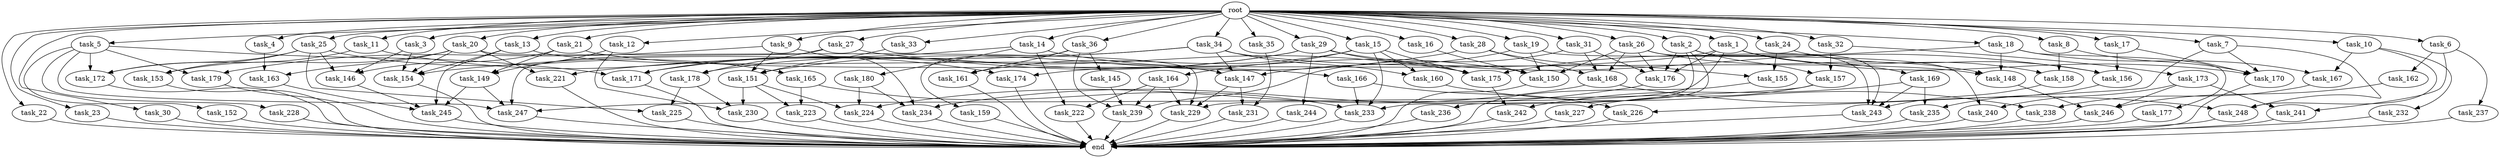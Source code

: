 digraph G {
  root [size="0.000000"];
  task_1 [size="2.048000"];
  task_2 [size="2.048000"];
  task_3 [size="2.048000"];
  task_4 [size="2.048000"];
  task_5 [size="2.048000"];
  task_6 [size="2.048000"];
  task_7 [size="2.048000"];
  task_8 [size="2.048000"];
  task_9 [size="2.048000"];
  task_10 [size="2.048000"];
  task_11 [size="2.048000"];
  task_12 [size="2.048000"];
  task_13 [size="2.048000"];
  task_14 [size="2.048000"];
  task_15 [size="2.048000"];
  task_16 [size="2.048000"];
  task_17 [size="2.048000"];
  task_18 [size="2.048000"];
  task_19 [size="2.048000"];
  task_20 [size="2.048000"];
  task_21 [size="2.048000"];
  task_22 [size="2.048000"];
  task_23 [size="2.048000"];
  task_24 [size="2.048000"];
  task_25 [size="2.048000"];
  task_26 [size="2.048000"];
  task_27 [size="2.048000"];
  task_28 [size="2.048000"];
  task_29 [size="2.048000"];
  task_30 [size="2.048000"];
  task_31 [size="2.048000"];
  task_32 [size="2.048000"];
  task_33 [size="2.048000"];
  task_34 [size="2.048000"];
  task_35 [size="2.048000"];
  task_36 [size="2.048000"];
  task_145 [size="68719476.736000"];
  task_146 [size="498216206.336000"];
  task_147 [size="2834678415.360000"];
  task_148 [size="2095944040.448000"];
  task_149 [size="223338299.392000"];
  task_150 [size="2834678415.360000"];
  task_151 [size="3092376453.120000"];
  task_152 [size="429496729.600000"];
  task_153 [size="1116691496.960000"];
  task_154 [size="3556232921.088000"];
  task_155 [size="2147483648.000000"];
  task_156 [size="2370821947.392000"];
  task_157 [size="2783138807.808000"];
  task_158 [size="2010044694.528000"];
  task_159 [size="68719476.736000"];
  task_160 [size="1271310319.616000"];
  task_161 [size="498216206.336000"];
  task_162 [size="154618822.656000"];
  task_163 [size="2559800508.416000"];
  task_164 [size="429496729.600000"];
  task_165 [size="274877906.944000"];
  task_166 [size="68719476.736000"];
  task_167 [size="1546188226.560000"];
  task_168 [size="4535485464.576000"];
  task_169 [size="618475290.624000"];
  task_170 [size="3951369912.320000"];
  task_171 [size="2920577761.280000"];
  task_172 [size="979252543.488000"];
  task_173 [size="1391569403.904000"];
  task_174 [size="893353197.568000"];
  task_175 [size="1958505086.976000"];
  task_176 [size="4827543240.704000"];
  task_177 [size="154618822.656000"];
  task_178 [size="1374389534.720000"];
  task_179 [size="1529008357.376000"];
  task_180 [size="1391569403.904000"];
  task_221 [size="1683627180.032000"];
  task_222 [size="2010044694.528000"];
  task_223 [size="1872605741.056000"];
  task_224 [size="2714419331.072000"];
  task_225 [size="549755813.888000"];
  task_226 [size="1374389534.720000"];
  task_227 [size="618475290.624000"];
  task_228 [size="429496729.600000"];
  task_229 [size="2147483648.000000"];
  task_230 [size="2147483648.000000"];
  task_231 [size="910533066.752000"];
  task_232 [size="1391569403.904000"];
  task_233 [size="2250562863.104000"];
  task_234 [size="2783138807.808000"];
  task_235 [size="2559800508.416000"];
  task_236 [size="1391569403.904000"];
  task_237 [size="154618822.656000"];
  task_238 [size="1460288880.640000"];
  task_239 [size="2680059592.704000"];
  task_240 [size="1374389534.720000"];
  task_241 [size="1254130450.432000"];
  task_242 [size="2559800508.416000"];
  task_243 [size="3487513444.352000"];
  task_244 [size="1099511627.776000"];
  task_245 [size="4982162063.360000"];
  task_246 [size="2336462209.024000"];
  task_247 [size="3040836845.568000"];
  task_248 [size="2645699854.336000"];
  end [size="0.000000"];

  root -> task_1 [size="1.000000"];
  root -> task_2 [size="1.000000"];
  root -> task_3 [size="1.000000"];
  root -> task_4 [size="1.000000"];
  root -> task_5 [size="1.000000"];
  root -> task_6 [size="1.000000"];
  root -> task_7 [size="1.000000"];
  root -> task_8 [size="1.000000"];
  root -> task_9 [size="1.000000"];
  root -> task_10 [size="1.000000"];
  root -> task_11 [size="1.000000"];
  root -> task_12 [size="1.000000"];
  root -> task_13 [size="1.000000"];
  root -> task_14 [size="1.000000"];
  root -> task_15 [size="1.000000"];
  root -> task_16 [size="1.000000"];
  root -> task_17 [size="1.000000"];
  root -> task_18 [size="1.000000"];
  root -> task_19 [size="1.000000"];
  root -> task_20 [size="1.000000"];
  root -> task_21 [size="1.000000"];
  root -> task_22 [size="1.000000"];
  root -> task_23 [size="1.000000"];
  root -> task_24 [size="1.000000"];
  root -> task_25 [size="1.000000"];
  root -> task_26 [size="1.000000"];
  root -> task_27 [size="1.000000"];
  root -> task_28 [size="1.000000"];
  root -> task_29 [size="1.000000"];
  root -> task_30 [size="1.000000"];
  root -> task_31 [size="1.000000"];
  root -> task_32 [size="1.000000"];
  root -> task_33 [size="1.000000"];
  root -> task_34 [size="1.000000"];
  root -> task_35 [size="1.000000"];
  root -> task_36 [size="1.000000"];
  task_1 -> task_158 [size="301989888.000000"];
  task_1 -> task_169 [size="301989888.000000"];
  task_1 -> task_170 [size="301989888.000000"];
  task_1 -> task_174 [size="301989888.000000"];
  task_1 -> task_176 [size="301989888.000000"];
  task_1 -> task_229 [size="301989888.000000"];
  task_2 -> task_157 [size="679477248.000000"];
  task_2 -> task_176 [size="679477248.000000"];
  task_2 -> task_233 [size="679477248.000000"];
  task_2 -> task_236 [size="679477248.000000"];
  task_2 -> task_243 [size="679477248.000000"];
  task_3 -> task_146 [size="75497472.000000"];
  task_3 -> task_154 [size="75497472.000000"];
  task_4 -> task_163 [size="838860800.000000"];
  task_5 -> task_152 [size="209715200.000000"];
  task_5 -> task_171 [size="209715200.000000"];
  task_5 -> task_172 [size="209715200.000000"];
  task_5 -> task_179 [size="209715200.000000"];
  task_5 -> task_228 [size="209715200.000000"];
  task_5 -> task_247 [size="209715200.000000"];
  task_6 -> task_162 [size="75497472.000000"];
  task_6 -> task_237 [size="75497472.000000"];
  task_6 -> task_241 [size="75497472.000000"];
  task_7 -> task_170 [size="536870912.000000"];
  task_7 -> task_226 [size="536870912.000000"];
  task_7 -> task_248 [size="536870912.000000"];
  task_8 -> task_158 [size="679477248.000000"];
  task_8 -> task_170 [size="679477248.000000"];
  task_9 -> task_151 [size="536870912.000000"];
  task_9 -> task_179 [size="536870912.000000"];
  task_9 -> task_234 [size="536870912.000000"];
  task_10 -> task_167 [size="679477248.000000"];
  task_10 -> task_232 [size="679477248.000000"];
  task_10 -> task_248 [size="679477248.000000"];
  task_11 -> task_172 [size="134217728.000000"];
  task_11 -> task_174 [size="134217728.000000"];
  task_12 -> task_149 [size="75497472.000000"];
  task_12 -> task_230 [size="75497472.000000"];
  task_13 -> task_147 [size="838860800.000000"];
  task_13 -> task_154 [size="838860800.000000"];
  task_13 -> task_245 [size="838860800.000000"];
  task_14 -> task_150 [size="679477248.000000"];
  task_14 -> task_171 [size="679477248.000000"];
  task_14 -> task_180 [size="679477248.000000"];
  task_14 -> task_222 [size="679477248.000000"];
  task_15 -> task_160 [size="209715200.000000"];
  task_15 -> task_161 [size="209715200.000000"];
  task_15 -> task_164 [size="209715200.000000"];
  task_15 -> task_175 [size="209715200.000000"];
  task_15 -> task_233 [size="209715200.000000"];
  task_16 -> task_150 [size="33554432.000000"];
  task_17 -> task_156 [size="411041792.000000"];
  task_17 -> task_170 [size="411041792.000000"];
  task_18 -> task_148 [size="75497472.000000"];
  task_18 -> task_167 [size="75497472.000000"];
  task_18 -> task_175 [size="75497472.000000"];
  task_18 -> task_177 [size="75497472.000000"];
  task_19 -> task_147 [size="134217728.000000"];
  task_19 -> task_150 [size="134217728.000000"];
  task_19 -> task_240 [size="134217728.000000"];
  task_20 -> task_153 [size="411041792.000000"];
  task_20 -> task_154 [size="411041792.000000"];
  task_20 -> task_163 [size="411041792.000000"];
  task_20 -> task_221 [size="411041792.000000"];
  task_20 -> task_229 [size="411041792.000000"];
  task_21 -> task_146 [size="33554432.000000"];
  task_21 -> task_149 [size="33554432.000000"];
  task_21 -> task_166 [size="33554432.000000"];
  task_22 -> end [size="1.000000"];
  task_23 -> end [size="1.000000"];
  task_24 -> task_155 [size="209715200.000000"];
  task_24 -> task_156 [size="209715200.000000"];
  task_25 -> task_146 [size="134217728.000000"];
  task_25 -> task_153 [size="134217728.000000"];
  task_25 -> task_165 [size="134217728.000000"];
  task_25 -> task_172 [size="134217728.000000"];
  task_25 -> task_225 [size="134217728.000000"];
  task_26 -> task_148 [size="536870912.000000"];
  task_26 -> task_150 [size="536870912.000000"];
  task_26 -> task_168 [size="536870912.000000"];
  task_26 -> task_176 [size="536870912.000000"];
  task_26 -> task_243 [size="536870912.000000"];
  task_27 -> task_175 [size="134217728.000000"];
  task_27 -> task_178 [size="134217728.000000"];
  task_27 -> task_247 [size="134217728.000000"];
  task_28 -> task_151 [size="838860800.000000"];
  task_28 -> task_155 [size="838860800.000000"];
  task_28 -> task_168 [size="838860800.000000"];
  task_29 -> task_156 [size="536870912.000000"];
  task_29 -> task_171 [size="536870912.000000"];
  task_29 -> task_175 [size="536870912.000000"];
  task_29 -> task_178 [size="536870912.000000"];
  task_29 -> task_244 [size="536870912.000000"];
  task_30 -> end [size="1.000000"];
  task_31 -> task_168 [size="838860800.000000"];
  task_31 -> task_176 [size="838860800.000000"];
  task_31 -> task_239 [size="838860800.000000"];
  task_32 -> task_157 [size="679477248.000000"];
  task_32 -> task_173 [size="679477248.000000"];
  task_33 -> task_151 [size="134217728.000000"];
  task_34 -> task_147 [size="411041792.000000"];
  task_34 -> task_148 [size="411041792.000000"];
  task_34 -> task_154 [size="411041792.000000"];
  task_34 -> task_160 [size="411041792.000000"];
  task_34 -> task_221 [size="411041792.000000"];
  task_35 -> task_231 [size="411041792.000000"];
  task_36 -> task_145 [size="33554432.000000"];
  task_36 -> task_159 [size="33554432.000000"];
  task_36 -> task_161 [size="33554432.000000"];
  task_36 -> task_239 [size="33554432.000000"];
  task_145 -> task_239 [size="134217728.000000"];
  task_146 -> task_245 [size="679477248.000000"];
  task_147 -> task_229 [size="33554432.000000"];
  task_147 -> task_231 [size="33554432.000000"];
  task_148 -> task_246 [size="301989888.000000"];
  task_149 -> task_245 [size="838860800.000000"];
  task_149 -> task_247 [size="838860800.000000"];
  task_150 -> end [size="1.000000"];
  task_151 -> task_223 [size="838860800.000000"];
  task_151 -> task_224 [size="838860800.000000"];
  task_151 -> task_230 [size="838860800.000000"];
  task_152 -> end [size="1.000000"];
  task_153 -> end [size="1.000000"];
  task_154 -> end [size="1.000000"];
  task_155 -> end [size="1.000000"];
  task_156 -> task_235 [size="838860800.000000"];
  task_157 -> task_227 [size="301989888.000000"];
  task_157 -> task_247 [size="301989888.000000"];
  task_158 -> task_243 [size="75497472.000000"];
  task_159 -> end [size="1.000000"];
  task_160 -> task_238 [size="679477248.000000"];
  task_161 -> end [size="1.000000"];
  task_162 -> task_246 [size="301989888.000000"];
  task_163 -> task_245 [size="75497472.000000"];
  task_164 -> task_222 [size="301989888.000000"];
  task_164 -> task_229 [size="301989888.000000"];
  task_164 -> task_239 [size="301989888.000000"];
  task_165 -> task_223 [size="75497472.000000"];
  task_165 -> task_233 [size="75497472.000000"];
  task_166 -> task_226 [size="134217728.000000"];
  task_166 -> task_233 [size="134217728.000000"];
  task_167 -> task_238 [size="33554432.000000"];
  task_168 -> task_224 [size="75497472.000000"];
  task_168 -> task_248 [size="75497472.000000"];
  task_169 -> task_235 [size="411041792.000000"];
  task_169 -> task_242 [size="411041792.000000"];
  task_169 -> task_243 [size="411041792.000000"];
  task_170 -> end [size="1.000000"];
  task_171 -> end [size="1.000000"];
  task_172 -> end [size="1.000000"];
  task_173 -> task_240 [size="536870912.000000"];
  task_173 -> task_241 [size="536870912.000000"];
  task_173 -> task_246 [size="536870912.000000"];
  task_174 -> end [size="1.000000"];
  task_175 -> task_242 [size="838860800.000000"];
  task_176 -> task_234 [size="411041792.000000"];
  task_177 -> end [size="1.000000"];
  task_178 -> task_225 [size="134217728.000000"];
  task_178 -> task_230 [size="134217728.000000"];
  task_179 -> end [size="1.000000"];
  task_180 -> task_224 [size="411041792.000000"];
  task_180 -> task_234 [size="411041792.000000"];
  task_221 -> end [size="1.000000"];
  task_222 -> end [size="1.000000"];
  task_223 -> end [size="1.000000"];
  task_224 -> end [size="1.000000"];
  task_225 -> end [size="1.000000"];
  task_226 -> end [size="1.000000"];
  task_227 -> end [size="1.000000"];
  task_228 -> end [size="1.000000"];
  task_229 -> end [size="1.000000"];
  task_230 -> end [size="1.000000"];
  task_231 -> end [size="1.000000"];
  task_232 -> end [size="1.000000"];
  task_233 -> end [size="1.000000"];
  task_234 -> end [size="1.000000"];
  task_235 -> end [size="1.000000"];
  task_236 -> end [size="1.000000"];
  task_237 -> end [size="1.000000"];
  task_238 -> end [size="1.000000"];
  task_239 -> end [size="1.000000"];
  task_240 -> end [size="1.000000"];
  task_241 -> end [size="1.000000"];
  task_242 -> end [size="1.000000"];
  task_243 -> end [size="1.000000"];
  task_244 -> end [size="1.000000"];
  task_245 -> end [size="1.000000"];
  task_246 -> end [size="1.000000"];
  task_247 -> end [size="1.000000"];
  task_248 -> end [size="1.000000"];
}
